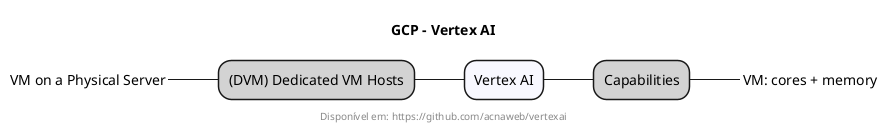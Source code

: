 @startmindmap

title "GCP - Vertex AI"
footer Disponível em: https://github.com/acnaweb/vertexai

*[#F8F8FF] Vertex AI

**[#LightGray] Capabilities

***_ VM: cores + memory

left side

**[#LightGray] (DVM) Dedicated VM Hosts

***_ VM on a Physical Server

@endmindmap